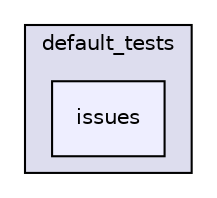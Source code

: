 digraph "/home/travis/rapp_temp/rapp-platform/rapp_testing_tools/scripts/default_tests/issues" {
  compound=true
  node [ fontsize="10", fontname="Helvetica"];
  edge [ labelfontsize="10", labelfontname="Helvetica"];
  subgraph clusterdir_1c7e1ba30ae3135e13e31e26082b20cf {
    graph [ bgcolor="#ddddee", pencolor="black", label="default_tests" fontname="Helvetica", fontsize="10", URL="dir_1c7e1ba30ae3135e13e31e26082b20cf.html"]
  dir_8a828616d7cb0a21ba2ed459ddfa75e5 [shape=box, label="issues", style="filled", fillcolor="#eeeeff", pencolor="black", URL="dir_8a828616d7cb0a21ba2ed459ddfa75e5.html"];
  }
}
